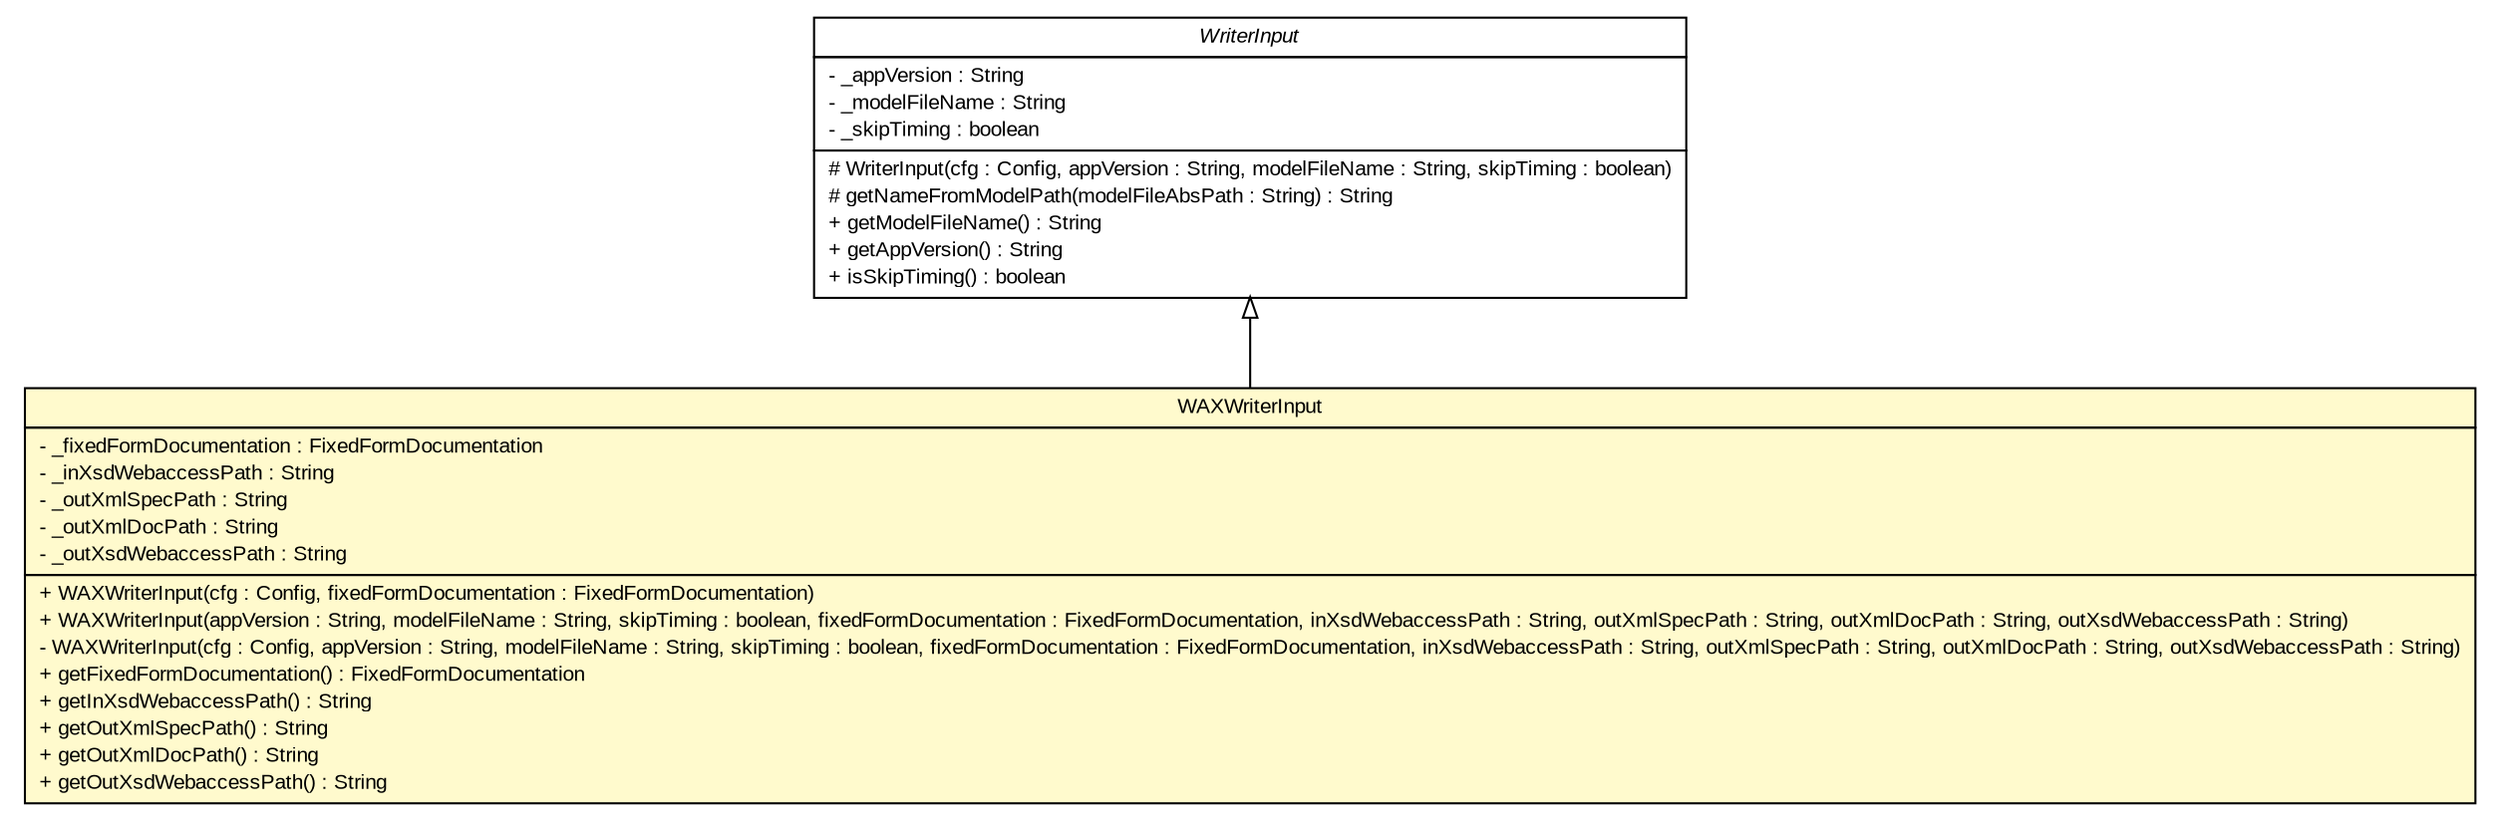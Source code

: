#!/usr/local/bin/dot
#
# Class diagram 
# Generated by UMLGraph version R5_6_6-6-g3bdff0 (http://www.umlgraph.org/)
#

digraph G {
	edge [fontname="arial",fontsize=10,labelfontname="arial",labelfontsize=10];
	node [fontname="arial",fontsize=10,shape=plaintext];
	nodesep=0.25;
	ranksep=0.5;
	// org.tanjakostic.jcleancim.docgen.writer.WriterInput
	c207182 [label=<<table title="org.tanjakostic.jcleancim.docgen.writer.WriterInput" border="0" cellborder="1" cellspacing="0" cellpadding="2" port="p" href="../WriterInput.html">
		<tr><td><table border="0" cellspacing="0" cellpadding="1">
<tr><td align="center" balign="center"><font face="Arial Italic"> WriterInput </font></td></tr>
		</table></td></tr>
		<tr><td><table border="0" cellspacing="0" cellpadding="1">
<tr><td align="left" balign="left"> - _appVersion : String </td></tr>
<tr><td align="left" balign="left"> - _modelFileName : String </td></tr>
<tr><td align="left" balign="left"> - _skipTiming : boolean </td></tr>
		</table></td></tr>
		<tr><td><table border="0" cellspacing="0" cellpadding="1">
<tr><td align="left" balign="left"> # WriterInput(cfg : Config, appVersion : String, modelFileName : String, skipTiming : boolean) </td></tr>
<tr><td align="left" balign="left"> # getNameFromModelPath(modelFileAbsPath : String) : String </td></tr>
<tr><td align="left" balign="left"> + getModelFileName() : String </td></tr>
<tr><td align="left" balign="left"> + getAppVersion() : String </td></tr>
<tr><td align="left" balign="left"> + isSkipTiming() : boolean </td></tr>
		</table></td></tr>
		</table>>, URL="../WriterInput.html", fontname="arial", fontcolor="black", fontsize=10.0];
	// org.tanjakostic.jcleancim.docgen.writer.xml.WAXWriterInput
	c207214 [label=<<table title="org.tanjakostic.jcleancim.docgen.writer.xml.WAXWriterInput" border="0" cellborder="1" cellspacing="0" cellpadding="2" port="p" bgcolor="lemonChiffon" href="./WAXWriterInput.html">
		<tr><td><table border="0" cellspacing="0" cellpadding="1">
<tr><td align="center" balign="center"> WAXWriterInput </td></tr>
		</table></td></tr>
		<tr><td><table border="0" cellspacing="0" cellpadding="1">
<tr><td align="left" balign="left"> - _fixedFormDocumentation : FixedFormDocumentation </td></tr>
<tr><td align="left" balign="left"> - _inXsdWebaccessPath : String </td></tr>
<tr><td align="left" balign="left"> - _outXmlSpecPath : String </td></tr>
<tr><td align="left" balign="left"> - _outXmlDocPath : String </td></tr>
<tr><td align="left" balign="left"> - _outXsdWebaccessPath : String </td></tr>
		</table></td></tr>
		<tr><td><table border="0" cellspacing="0" cellpadding="1">
<tr><td align="left" balign="left"> + WAXWriterInput(cfg : Config, fixedFormDocumentation : FixedFormDocumentation) </td></tr>
<tr><td align="left" balign="left"> + WAXWriterInput(appVersion : String, modelFileName : String, skipTiming : boolean, fixedFormDocumentation : FixedFormDocumentation, inXsdWebaccessPath : String, outXmlSpecPath : String, outXmlDocPath : String, outXsdWebaccessPath : String) </td></tr>
<tr><td align="left" balign="left"> - WAXWriterInput(cfg : Config, appVersion : String, modelFileName : String, skipTiming : boolean, fixedFormDocumentation : FixedFormDocumentation, inXsdWebaccessPath : String, outXmlSpecPath : String, outXmlDocPath : String, outXsdWebaccessPath : String) </td></tr>
<tr><td align="left" balign="left"> + getFixedFormDocumentation() : FixedFormDocumentation </td></tr>
<tr><td align="left" balign="left"> + getInXsdWebaccessPath() : String </td></tr>
<tr><td align="left" balign="left"> + getOutXmlSpecPath() : String </td></tr>
<tr><td align="left" balign="left"> + getOutXmlDocPath() : String </td></tr>
<tr><td align="left" balign="left"> + getOutXsdWebaccessPath() : String </td></tr>
		</table></td></tr>
		</table>>, URL="./WAXWriterInput.html", fontname="arial", fontcolor="black", fontsize=10.0];
	//org.tanjakostic.jcleancim.docgen.writer.xml.WAXWriterInput extends org.tanjakostic.jcleancim.docgen.writer.WriterInput
	c207182:p -> c207214:p [dir=back,arrowtail=empty];
}


